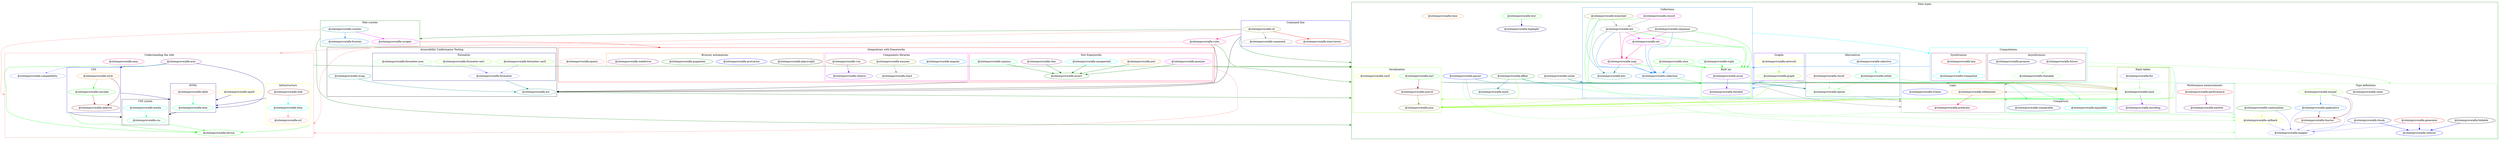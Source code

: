 // generated by package-dependency-graph
digraph {
  graph [compound=true];
  subgraph cluster_Accessibility_Conformance_Testing {
    _siteimprove_alfa_act _siteimprove_alfa_wcag;
    subgraph cluster_Formatter {
      _siteimprove_alfa_formatter _siteimprove_alfa_formatter_earl _siteimprove_alfa_formatter_json _siteimprove_alfa_formatter_sarif;

      label = "Formatter";
      color = "#00007f";
    }
  
    label = "Accessibility Conformance Testing";
    color = "#000000";
  }

  subgraph cluster_Command_line {
    _siteimprove_alfa_cli _siteimprove_alfa_command _siteimprove_alfa_interviewer;

    label = "Command line";
    color = "#0000ff";
  }

  subgraph cluster_Data_types {
    _siteimprove_alfa_affine _siteimprove_alfa_cache _siteimprove_alfa_highlight _siteimprove_alfa_math _siteimprove_alfa_parser _siteimprove_alfa_test _siteimprove_alfa_time;
    subgraph cluster_Alternatives {
      _siteimprove_alfa_either _siteimprove_alfa_option _siteimprove_alfa_result _siteimprove_alfa_selective;

      label = "Alternatives";
      color = "#007f7f";
    }
  
    subgraph cluster_Collections {
      _siteimprove_alfa_bits _siteimprove_alfa_branched _siteimprove_alfa_collection _siteimprove_alfa_list _siteimprove_alfa_map _siteimprove_alfa_record _siteimprove_alfa_sequence _siteimprove_alfa_set _siteimprove_alfa_slice _siteimprove_alfa_tuple;
      subgraph cluster_Built_ins {
        _siteimprove_alfa_array _siteimprove_alfa_iterable;

        label = "Built ins";
        color = "#00ff00";
      }
    
      label = "Collections";
      color = "#007fff";
    }
  
    subgraph cluster_Comparison {
      _siteimprove_alfa_comparable _siteimprove_alfa_equatable;

      label = "Comparison";
      color = "#00ff7f";
    }
  
    subgraph cluster_Computations {
      
      subgraph cluster_Asynchronous {
        _siteimprove_alfa_future _siteimprove_alfa_promise _siteimprove_alfa_thenable;

        label = "Asynchronous";
        color = "#7f0000";
      }
    
      subgraph cluster_Synchronous {
        _siteimprove_alfa_lazy _siteimprove_alfa_trampoline;

        label = "Synchronous";
        color = "#7f007f";
      }
    
      label = "Computations";
      color = "#00ffff";
    }
  
    subgraph cluster_Graphs {
      _siteimprove_alfa_graph _siteimprove_alfa_network;

      label = "Graphs";
      color = "#7f00ff";
    }
  
    subgraph cluster_Hash_tables {
      _siteimprove_alfa_encoding _siteimprove_alfa_fnv _siteimprove_alfa_hash;

      label = "Hash tables";
      color = "#7f7f00";
    }
  
    subgraph cluster_Logic {
      _siteimprove_alfa_predicate _siteimprove_alfa_refinement _siteimprove_alfa_trilean;

      label = "Logic";
      color = "#7f7f7f";
    }
  
    subgraph cluster_Performance_measurements {
      _siteimprove_alfa_emitter _siteimprove_alfa_performance;

      label = "Performance measurements";
      color = "#7f7fff";
    }
  
    subgraph cluster_Serialization {
      _siteimprove_alfa_earl _siteimprove_alfa_json _siteimprove_alfa_json_ld _siteimprove_alfa_sarif;

      label = "Serialization";
      color = "#7fff00";
    }
  
    subgraph cluster_Type_definitions {
      _siteimprove_alfa_applicative _siteimprove_alfa_callback _siteimprove_alfa_clone _siteimprove_alfa_continuation _siteimprove_alfa_foldable _siteimprove_alfa_functor _siteimprove_alfa_generator _siteimprove_alfa_mapper _siteimprove_alfa_monad _siteimprove_alfa_reducer _siteimprove_alfa_thunk;

      label = "Type definitions";
      color = "#7fff7f";
    }
  
    label = "Data types";
    color = "#007f00";
  }

  subgraph cluster_Integrations_with_frameworks {
    _siteimprove_alfa_jquery;
    subgraph cluster_Test_frameworks {
      _siteimprove_alfa_assert _siteimprove_alfa_chai _siteimprove_alfa_cypress _siteimprove_alfa_jasmine _siteimprove_alfa_jest _siteimprove_alfa_unexpected;

      label = "Test frameworks";
      color = "#ff007f";
    }
  
    subgraph cluster_Components_libraries {
      _siteimprove_alfa_angular _siteimprove_alfa_cheerio _siteimprove_alfa_enzyme _siteimprove_alfa_react _siteimprove_alfa_vue;

      label = "Components libraries";
      color = "#ff00ff";
    }
  
    subgraph cluster_Browser_automations {
      _siteimprove_alfa_playwright _siteimprove_alfa_protractor _siteimprove_alfa_puppeteer _siteimprove_alfa_webdriver;

      label = "Browser automations";
      color = "#ff7f00";
    }
  
    label = "Integrations with frameworks";
    color = "#ff0000";
  }

  subgraph cluster_Understanding_the_web {
    _siteimprove_alfa_aria _siteimprove_alfa_compatibility _siteimprove_alfa_device _siteimprove_alfa_iana _siteimprove_alfa_xpath;
    subgraph cluster_Infrastructure {
      _siteimprove_alfa_http _siteimprove_alfa_url _siteimprove_alfa_web;

      label = "Infrastructure";
      color = "#ffff00";
    }
  
    subgraph cluster_CSS_syntax {
      _siteimprove_alfa_css _siteimprove_alfa_media;

      label = "CSS syntax";
      color = "#000000";
    }
  
    subgraph cluster_HTML {
      _siteimprove_alfa_dom _siteimprove_alfa_table;

      label = "HTML";
      color = "#00007f";
    }
  
    subgraph cluster_CSS {
      _siteimprove_alfa_cascade _siteimprove_alfa_selector _siteimprove_alfa_style;

      label = "CSS";
      color = "#0000ff";
    }
  
    label = "Understanding the web";
    color = "#ff7f7f";
  }

  subgraph cluster_Web_crawler {
    _siteimprove_alfa_crawler _siteimprove_alfa_frontier _siteimprove_alfa_scraper;

    label = "Web crawler";
    color = "#007f00";
  }

  _siteimprove_alfa_act -> _siteimprove_alfa_applicative[color = "#007f00" ltail=cluster_Accessibility_Conformance_Testing lhead=cluster_Data_types]
  _siteimprove_alfa_affine -> _siteimprove_alfa_equatable[color = "#00ff7f" lhead=cluster_Comparison]
  _siteimprove_alfa_affine -> _siteimprove_alfa_json[color = "#7fff00" lhead=cluster_Serialization]
  _siteimprove_alfa_affine -> _siteimprove_alfa_math[color = "#007f7f"]
  _siteimprove_alfa_affine -> _siteimprove_alfa_option[color = "#007f7f" lhead=cluster_Alternatives]
  _siteimprove_alfa_angular -> _siteimprove_alfa_device[color = "#ff7f7f" ltail=cluster_Integrations_with_frameworks lhead=cluster_Understanding_the_web]
  _siteimprove_alfa_angular -> _siteimprove_alfa_option[color = "#007f00" ltail=cluster_Integrations_with_frameworks lhead=cluster_Data_types]
  _siteimprove_alfa_applicative -> _siteimprove_alfa_functor[color = "#7f0000"]
  _siteimprove_alfa_applicative -> _siteimprove_alfa_mapper[color = "#7f7fff"]
  _siteimprove_alfa_aria -> _siteimprove_alfa_array[color = "#007f00" ltail=cluster_Understanding_the_web lhead=cluster_Data_types]
  _siteimprove_alfa_aria -> _siteimprove_alfa_compatibility[color = "#7f7fff"]
  _siteimprove_alfa_aria -> _siteimprove_alfa_device[color = "#00ff00"]
  _siteimprove_alfa_aria -> _siteimprove_alfa_dom[color = "#00007f" lhead=cluster_HTML]
  _siteimprove_alfa_aria -> _siteimprove_alfa_style[color = "#0000ff" lhead=cluster_CSS]
  _siteimprove_alfa_array -> _siteimprove_alfa_callback[color = "#7fff7f" ltail=cluster_Collections lhead=cluster_Type_definitions]
  _siteimprove_alfa_array -> _siteimprove_alfa_comparable[color = "#00ff7f" ltail=cluster_Collections lhead=cluster_Comparison]
  _siteimprove_alfa_array -> _siteimprove_alfa_hash[color = "#7f7f00" ltail=cluster_Collections lhead=cluster_Hash_tables]
  _siteimprove_alfa_array -> _siteimprove_alfa_iterable[color = "#7f00ff"]
  _siteimprove_alfa_array -> _siteimprove_alfa_json[color = "#7fff00" ltail=cluster_Collections lhead=cluster_Serialization]
  _siteimprove_alfa_array -> _siteimprove_alfa_option[color = "#007f7f" ltail=cluster_Collections lhead=cluster_Alternatives]
  _siteimprove_alfa_array -> _siteimprove_alfa_predicate[color = "#7f7f7f" ltail=cluster_Collections lhead=cluster_Logic]
  _siteimprove_alfa_assert -> _siteimprove_alfa_act[color = "#000000" ltail=cluster_Integrations_with_frameworks lhead=cluster_Accessibility_Conformance_Testing]
  _siteimprove_alfa_branched -> _siteimprove_alfa_collection[color = "#007fff"]
  _siteimprove_alfa_branched -> _siteimprove_alfa_iterable[color = "#00ff00" lhead=cluster_Built_ins]
  _siteimprove_alfa_branched -> _siteimprove_alfa_list[color = "#7f7f7f"]
  _siteimprove_alfa_cache -> _siteimprove_alfa_iterable[color = "#007fff" lhead=cluster_Collections]
  _siteimprove_alfa_cache -> _siteimprove_alfa_mapper[color = "#7fff7f" lhead=cluster_Type_definitions]
  _siteimprove_alfa_cache -> _siteimprove_alfa_option[color = "#007f7f" lhead=cluster_Alternatives]
  _siteimprove_alfa_callback -> _siteimprove_alfa_mapper[color = "#7f7fff"]
  _siteimprove_alfa_cascade -> _siteimprove_alfa_css[color = "#000000" ltail=cluster_CSS lhead=cluster_CSS_syntax]
  _siteimprove_alfa_cascade -> _siteimprove_alfa_device[color = "#00ff00" ltail=cluster_CSS]
  _siteimprove_alfa_cascade -> _siteimprove_alfa_dom[color = "#00007f" ltail=cluster_CSS lhead=cluster_HTML]
  _siteimprove_alfa_cascade -> _siteimprove_alfa_selector[color = "#7f0000"]
  _siteimprove_alfa_chai -> _siteimprove_alfa_assert[color = "#007f00"]
  _siteimprove_alfa_cli -> _siteimprove_alfa_act[color = "#000000" ltail=cluster_Command_line lhead=cluster_Accessibility_Conformance_Testing]
  _siteimprove_alfa_cli -> _siteimprove_alfa_cache[color = "#007f00" ltail=cluster_Command_line lhead=cluster_Data_types]
  _siteimprove_alfa_cli -> _siteimprove_alfa_command[color = "#7f7f7f"]
  _siteimprove_alfa_cli -> _siteimprove_alfa_device[color = "#ff7f7f" ltail=cluster_Command_line lhead=cluster_Understanding_the_web]
  _siteimprove_alfa_cli -> _siteimprove_alfa_interviewer[color = "#ff0000"]
  _siteimprove_alfa_cli -> _siteimprove_alfa_rules[color = "#ff007f" ltail=cluster_Command_line]
  _siteimprove_alfa_cli -> _siteimprove_alfa_scraper[color = "#007f00" ltail=cluster_Command_line lhead=cluster_Web_crawler]
  _siteimprove_alfa_collection -> _siteimprove_alfa_iterable[color = "#00ff00" lhead=cluster_Built_ins]
  _siteimprove_alfa_comparable -> _siteimprove_alfa_refinement[color = "#7f7f7f" ltail=cluster_Comparison lhead=cluster_Logic]
  _siteimprove_alfa_continuation -> _siteimprove_alfa_callback[color = "#ffff00"]
  _siteimprove_alfa_continuation -> _siteimprove_alfa_mapper[color = "#7f7fff"]
  _siteimprove_alfa_crawler -> _siteimprove_alfa_dom[color = "#ff7f7f" ltail=cluster_Web_crawler lhead=cluster_Understanding_the_web]
  _siteimprove_alfa_crawler -> _siteimprove_alfa_frontier[color = "#007fff"]
  _siteimprove_alfa_crawler -> _siteimprove_alfa_mapper[color = "#007f00" ltail=cluster_Web_crawler lhead=cluster_Data_types]
  _siteimprove_alfa_crawler -> _siteimprove_alfa_scraper[color = "#ff00ff"]
  _siteimprove_alfa_css -> _siteimprove_alfa_device[color = "#00ff00" ltail=cluster_CSS_syntax]
  _siteimprove_alfa_cypress -> _siteimprove_alfa_assert[color = "#007f00"]
  _siteimprove_alfa_dom -> _siteimprove_alfa_css[color = "#000000" ltail=cluster_HTML lhead=cluster_CSS_syntax]
  _siteimprove_alfa_earl -> _siteimprove_alfa_json_ld[color = "#7f0000"]
  _siteimprove_alfa_earl -> _siteimprove_alfa_option[color = "#007f7f" ltail=cluster_Serialization lhead=cluster_Alternatives]
  _siteimprove_alfa_earl -> _siteimprove_alfa_refinement[color = "#7f7f7f" ltail=cluster_Serialization lhead=cluster_Logic]
  _siteimprove_alfa_either -> _siteimprove_alfa_applicative[color = "#7fff7f" ltail=cluster_Alternatives lhead=cluster_Type_definitions]
  _siteimprove_alfa_either -> _siteimprove_alfa_equatable[color = "#00ff7f" ltail=cluster_Alternatives lhead=cluster_Comparison]
  _siteimprove_alfa_either -> _siteimprove_alfa_hash[color = "#7f7f00" ltail=cluster_Alternatives lhead=cluster_Hash_tables]
  _siteimprove_alfa_either -> _siteimprove_alfa_json[color = "#7fff00" ltail=cluster_Alternatives lhead=cluster_Serialization]
  _siteimprove_alfa_either -> _siteimprove_alfa_option[color = "#7fff7f"]
  _siteimprove_alfa_emitter -> _siteimprove_alfa_callback[color = "#7fff7f" ltail=cluster_Performance_measurements lhead=cluster_Type_definitions]
  _siteimprove_alfa_enzyme -> _siteimprove_alfa_react[color = "#7f7f7f"]
  _siteimprove_alfa_fnv -> _siteimprove_alfa_hash[color = "#7fff7f"]
  _siteimprove_alfa_foldable -> _siteimprove_alfa_reducer[color = "#0000ff"]
  _siteimprove_alfa_formatter -> _siteimprove_alfa_act[color = "#007f7f" ltail=cluster_Formatter]
  _siteimprove_alfa_formatter_earl -> _siteimprove_alfa_formatter[color = "#7f7fff"]
  _siteimprove_alfa_formatter_json -> _siteimprove_alfa_formatter[color = "#7f7fff"]
  _siteimprove_alfa_formatter_sarif -> _siteimprove_alfa_formatter[color = "#7f7fff"]
  _siteimprove_alfa_functor -> _siteimprove_alfa_mapper[color = "#7f7fff"]
  _siteimprove_alfa_future -> _siteimprove_alfa_applicative[color = "#7fff7f" ltail=cluster_Computations lhead=cluster_Type_definitions]
  _siteimprove_alfa_future -> _siteimprove_alfa_array[color = "#007fff" ltail=cluster_Computations lhead=cluster_Collections]
  _siteimprove_alfa_future -> _siteimprove_alfa_thenable[color = "#7fff7f"]
  _siteimprove_alfa_generator -> _siteimprove_alfa_mapper[color = "#7f7fff"]
  _siteimprove_alfa_generator -> _siteimprove_alfa_reducer[color = "#0000ff"]
  _siteimprove_alfa_graph -> _siteimprove_alfa_equatable[color = "#00ff7f" ltail=cluster_Graphs lhead=cluster_Comparison]
  _siteimprove_alfa_graph -> _siteimprove_alfa_hash[color = "#7f7f00" ltail=cluster_Graphs lhead=cluster_Hash_tables]
  _siteimprove_alfa_graph -> _siteimprove_alfa_iterable[color = "#007fff" ltail=cluster_Graphs lhead=cluster_Collections]
  _siteimprove_alfa_graph -> _siteimprove_alfa_json[color = "#7fff00" ltail=cluster_Graphs lhead=cluster_Serialization]
  _siteimprove_alfa_hash -> _siteimprove_alfa_encoding[color = "#7f00ff"]
  _siteimprove_alfa_hash -> _siteimprove_alfa_equatable[color = "#00ff7f" ltail=cluster_Hash_tables lhead=cluster_Comparison]
  _siteimprove_alfa_hash -> _siteimprove_alfa_json[color = "#7fff00" ltail=cluster_Hash_tables lhead=cluster_Serialization]
  _siteimprove_alfa_hash -> _siteimprove_alfa_refinement[color = "#7f7f7f" ltail=cluster_Hash_tables lhead=cluster_Logic]
  _siteimprove_alfa_http -> _siteimprove_alfa_url[color = "#ff7f7f"]
  _siteimprove_alfa_jasmine -> _siteimprove_alfa_assert[color = "#007f00"]
  _siteimprove_alfa_jest -> _siteimprove_alfa_assert[color = "#007f00"]
  _siteimprove_alfa_json_ld -> _siteimprove_alfa_json[color = "#7f7f00"]
  _siteimprove_alfa_lazy -> _siteimprove_alfa_equatable[color = "#00ff7f" ltail=cluster_Computations lhead=cluster_Comparison]
  _siteimprove_alfa_lazy -> _siteimprove_alfa_json[color = "#7fff00" ltail=cluster_Computations lhead=cluster_Serialization]
  _siteimprove_alfa_lazy -> _siteimprove_alfa_trampoline[color = "#00ffff"]
  _siteimprove_alfa_list -> _siteimprove_alfa_array[color = "#00ff00" lhead=cluster_Built_ins]
  _siteimprove_alfa_list -> _siteimprove_alfa_bits[color = "#007f7f"]
  _siteimprove_alfa_list -> _siteimprove_alfa_collection[color = "#007fff"]
  _siteimprove_alfa_list -> _siteimprove_alfa_map[color = "#ff007f"]
  _siteimprove_alfa_list -> _siteimprove_alfa_set[color = "#ff00ff"]
  _siteimprove_alfa_map -> _siteimprove_alfa_array[color = "#00ff00" lhead=cluster_Built_ins]
  _siteimprove_alfa_map -> _siteimprove_alfa_bits[color = "#007f7f"]
  _siteimprove_alfa_map -> _siteimprove_alfa_collection[color = "#007fff"]
  _siteimprove_alfa_media -> _siteimprove_alfa_css[color = "#00ff7f"]
  _siteimprove_alfa_monad -> _siteimprove_alfa_applicative[color = "#007fff"]
  _siteimprove_alfa_monad -> _siteimprove_alfa_functor[color = "#7f0000"]
  _siteimprove_alfa_monad -> _siteimprove_alfa_mapper[color = "#7f7fff"]
  _siteimprove_alfa_network -> _siteimprove_alfa_graph[color = "#7fff00"]
  _siteimprove_alfa_option -> _siteimprove_alfa_predicate[color = "#7f7f7f" ltail=cluster_Alternatives lhead=cluster_Logic]
  _siteimprove_alfa_parser -> _siteimprove_alfa_callback[color = "#7fff7f" lhead=cluster_Type_definitions]
  _siteimprove_alfa_parser -> _siteimprove_alfa_option[color = "#007f7f" lhead=cluster_Alternatives]
  _siteimprove_alfa_parser -> _siteimprove_alfa_predicate[color = "#7f7f7f" lhead=cluster_Logic]
  _siteimprove_alfa_performance -> _siteimprove_alfa_emitter[color = "#7f007f"]
  _siteimprove_alfa_performance -> _siteimprove_alfa_json[color = "#7fff00" ltail=cluster_Performance_measurements lhead=cluster_Serialization]
  _siteimprove_alfa_predicate -> _siteimprove_alfa_callback[color = "#7fff7f" ltail=cluster_Logic lhead=cluster_Type_definitions]
  _siteimprove_alfa_predicate -> _siteimprove_alfa_equatable[color = "#00ff7f" ltail=cluster_Logic lhead=cluster_Comparison]
  _siteimprove_alfa_record -> _siteimprove_alfa_iterable[color = "#00ff00" lhead=cluster_Built_ins]
  _siteimprove_alfa_record -> _siteimprove_alfa_list[color = "#7f7f7f"]
  _siteimprove_alfa_refinement -> _siteimprove_alfa_predicate[color = "#ff007f"]
  _siteimprove_alfa_result -> _siteimprove_alfa_option[color = "#7fff7f"]
  _siteimprove_alfa_rules -> _siteimprove_alfa_act[color = "#000000" lhead=cluster_Accessibility_Conformance_Testing]
  _siteimprove_alfa_rules -> _siteimprove_alfa_affine[color = "#007f00" lhead=cluster_Data_types]
  _siteimprove_alfa_rules -> _siteimprove_alfa_aria[color = "#ff7f7f" lhead=cluster_Understanding_the_web]
  _siteimprove_alfa_scraper -> _siteimprove_alfa_puppeteer[color = "#ff0000" ltail=cluster_Web_crawler lhead=cluster_Integrations_with_frameworks]
  _siteimprove_alfa_selective -> _siteimprove_alfa_either[color = "#00ff7f"]
  _siteimprove_alfa_sequence -> _siteimprove_alfa_array[color = "#00ff00" lhead=cluster_Built_ins]
  _siteimprove_alfa_sequence -> _siteimprove_alfa_collection[color = "#007fff"]
  _siteimprove_alfa_sequence -> _siteimprove_alfa_lazy[color = "#00ffff" ltail=cluster_Collections lhead=cluster_Computations]
  _siteimprove_alfa_sequence -> _siteimprove_alfa_map[color = "#ff007f"]
  _siteimprove_alfa_sequence -> _siteimprove_alfa_set[color = "#ff00ff"]
  _siteimprove_alfa_set -> _siteimprove_alfa_array[color = "#00ff00" lhead=cluster_Built_ins]
  _siteimprove_alfa_set -> _siteimprove_alfa_collection[color = "#007fff"]
  _siteimprove_alfa_set -> _siteimprove_alfa_map[color = "#ff007f"]
  _siteimprove_alfa_slice -> _siteimprove_alfa_array[color = "#00ff00" lhead=cluster_Built_ins]
  _siteimprove_alfa_slice -> _siteimprove_alfa_collection[color = "#007fff"]
  _siteimprove_alfa_style -> _siteimprove_alfa_cascade[color = "#00ff00"]
  _siteimprove_alfa_style -> _siteimprove_alfa_selector[color = "#7f0000"]
  _siteimprove_alfa_table -> _siteimprove_alfa_dom[color = "#00ff7f"]
  _siteimprove_alfa_test -> _siteimprove_alfa_highlight[color = "#00007f"]
  _siteimprove_alfa_thenable -> _siteimprove_alfa_refinement[color = "#7f7f7f" ltail=cluster_Computations lhead=cluster_Logic]
  _siteimprove_alfa_thunk -> _siteimprove_alfa_mapper[color = "#7f7fff"]
  _siteimprove_alfa_thunk -> _siteimprove_alfa_reducer[color = "#0000ff"]
  _siteimprove_alfa_trilean -> _siteimprove_alfa_iterable[color = "#007fff" ltail=cluster_Logic lhead=cluster_Collections]
  _siteimprove_alfa_tuple -> _siteimprove_alfa_array[color = "#00ff00" lhead=cluster_Built_ins]
  _siteimprove_alfa_unexpected -> _siteimprove_alfa_assert[color = "#007f00"]
  _siteimprove_alfa_vue -> _siteimprove_alfa_cheerio[color = "#7f00ff"]
  _siteimprove_alfa_wcag -> _siteimprove_alfa_act[color = "#007f7f"]
  _siteimprove_alfa_web -> _siteimprove_alfa_device[color = "#00ff00" ltail=cluster_Infrastructure]
  _siteimprove_alfa_web -> _siteimprove_alfa_dom[color = "#00007f" ltail=cluster_Infrastructure lhead=cluster_HTML]
  _siteimprove_alfa_web -> _siteimprove_alfa_http[color = "#00ffff"]
  _siteimprove_alfa_xpath -> _siteimprove_alfa_dom[color = "#00007f" lhead=cluster_HTML]

  _siteimprove_alfa_act[label = "@siteimprove/alfa-act", color = "#007f7f"]
  _siteimprove_alfa_applicative[label = "@siteimprove/alfa-applicative", color = "#007fff"]
  _siteimprove_alfa_earl[label = "@siteimprove/alfa-earl", color = "#00ff00"]
  _siteimprove_alfa_either[label = "@siteimprove/alfa-either", color = "#00ff7f"]
  _siteimprove_alfa_equatable[label = "@siteimprove/alfa-equatable", color = "#00ffff"]
  _siteimprove_alfa_functor[label = "@siteimprove/alfa-functor", color = "#7f0000"]
  _siteimprove_alfa_future[label = "@siteimprove/alfa-future", color = "#7f007f"]
  _siteimprove_alfa_iterable[label = "@siteimprove/alfa-iterable", color = "#7f00ff"]
  _siteimprove_alfa_json[label = "@siteimprove/alfa-json", color = "#7f7f00"]
  _siteimprove_alfa_list[label = "@siteimprove/alfa-list", color = "#7f7f7f"]
  _siteimprove_alfa_mapper[label = "@siteimprove/alfa-mapper", color = "#7f7fff"]
  _siteimprove_alfa_monad[label = "@siteimprove/alfa-monad", color = "#7fff00"]
  _siteimprove_alfa_option[label = "@siteimprove/alfa-option", color = "#7fff7f"]
  _siteimprove_alfa_performance[label = "@siteimprove/alfa-performance", color = "#ff0000"]
  _siteimprove_alfa_predicate[label = "@siteimprove/alfa-predicate", color = "#ff007f"]
  _siteimprove_alfa_record[label = "@siteimprove/alfa-record", color = "#ff00ff"]
  _siteimprove_alfa_refinement[label = "@siteimprove/alfa-refinement", color = "#ff7f00"]
  _siteimprove_alfa_result[label = "@siteimprove/alfa-result", color = "#ff7f7f"]
  _siteimprove_alfa_sarif[label = "@siteimprove/alfa-sarif", color = "#ffff00"]
  _siteimprove_alfa_sequence[label = "@siteimprove/alfa-sequence", color = "#000000"]
  _siteimprove_alfa_thunk[label = "@siteimprove/alfa-thunk", color = "#00007f"]
  _siteimprove_alfa_trilean[label = "@siteimprove/alfa-trilean", color = "#0000ff"]
  _siteimprove_alfa_affine[label = "@siteimprove/alfa-affine", color = "#007f00"]
  _siteimprove_alfa_math[label = "@siteimprove/alfa-math", color = "#007f7f"]
  _siteimprove_alfa_angular[label = "@siteimprove/alfa-angular", color = "#007fff"]
  _siteimprove_alfa_device[label = "@siteimprove/alfa-device", color = "#00ff00"]
  _siteimprove_alfa_dom[label = "@siteimprove/alfa-dom", color = "#00ff7f"]
  _siteimprove_alfa_http[label = "@siteimprove/alfa-http", color = "#00ffff"]
  _siteimprove_alfa_web[label = "@siteimprove/alfa-web", color = "#7f0000"]
  _siteimprove_alfa_aria[label = "@siteimprove/alfa-aria", color = "#7f007f"]
  _siteimprove_alfa_array[label = "@siteimprove/alfa-array", color = "#7f00ff"]
  _siteimprove_alfa_branched[label = "@siteimprove/alfa-branched", color = "#7f7f00"]
  _siteimprove_alfa_cache[label = "@siteimprove/alfa-cache", color = "#7f7f7f"]
  _siteimprove_alfa_compatibility[label = "@siteimprove/alfa-compatibility", color = "#7f7fff"]
  _siteimprove_alfa_graph[label = "@siteimprove/alfa-graph", color = "#7fff00"]
  _siteimprove_alfa_hash[label = "@siteimprove/alfa-hash", color = "#7fff7f"]
  _siteimprove_alfa_lazy[label = "@siteimprove/alfa-lazy", color = "#ff0000"]
  _siteimprove_alfa_map[label = "@siteimprove/alfa-map", color = "#ff007f"]
  _siteimprove_alfa_set[label = "@siteimprove/alfa-set", color = "#ff00ff"]
  _siteimprove_alfa_style[label = "@siteimprove/alfa-style", color = "#ff7f00"]
  _siteimprove_alfa_table[label = "@siteimprove/alfa-table", color = "#ff7f7f"]
  _siteimprove_alfa_callback[label = "@siteimprove/alfa-callback", color = "#ffff00"]
  _siteimprove_alfa_clone[label = "@siteimprove/alfa-clone", color = "#000000"]
  _siteimprove_alfa_comparable[label = "@siteimprove/alfa-comparable", color = "#00007f"]
  _siteimprove_alfa_reducer[label = "@siteimprove/alfa-reducer", color = "#0000ff"]
  _siteimprove_alfa_assert[label = "@siteimprove/alfa-assert", color = "#007f00"]
  _siteimprove_alfa_bits[label = "@siteimprove/alfa-bits", color = "#007f7f"]
  _siteimprove_alfa_collection[label = "@siteimprove/alfa-collection", color = "#007fff"]
  _siteimprove_alfa_cascade[label = "@siteimprove/alfa-cascade", color = "#00ff00"]
  _siteimprove_alfa_css[label = "@siteimprove/alfa-css", color = "#00ff7f"]
  _siteimprove_alfa_media[label = "@siteimprove/alfa-media", color = "#00ffff"]
  _siteimprove_alfa_selector[label = "@siteimprove/alfa-selector", color = "#7f0000"]
  _siteimprove_alfa_chai[label = "@siteimprove/alfa-chai", color = "#7f007f"]
  _siteimprove_alfa_cheerio[label = "@siteimprove/alfa-cheerio", color = "#7f00ff"]
  _siteimprove_alfa_cli[label = "@siteimprove/alfa-cli", color = "#7f7f00"]
  _siteimprove_alfa_command[label = "@siteimprove/alfa-command", color = "#7f7f7f"]
  _siteimprove_alfa_formatter[label = "@siteimprove/alfa-formatter", color = "#7f7fff"]
  _siteimprove_alfa_formatter_earl[label = "@siteimprove/alfa-formatter-earl", color = "#7fff00"]
  _siteimprove_alfa_formatter_json[label = "@siteimprove/alfa-formatter-json", color = "#7fff7f"]
  _siteimprove_alfa_interviewer[label = "@siteimprove/alfa-interviewer", color = "#ff0000"]
  _siteimprove_alfa_rules[label = "@siteimprove/alfa-rules", color = "#ff007f"]
  _siteimprove_alfa_scraper[label = "@siteimprove/alfa-scraper", color = "#ff00ff"]
  _siteimprove_alfa_time[label = "@siteimprove/alfa-time", color = "#ff7f00"]
  _siteimprove_alfa_url[label = "@siteimprove/alfa-url", color = "#ff7f7f"]
  _siteimprove_alfa_xpath[label = "@siteimprove/alfa-xpath", color = "#ffff00"]
  _siteimprove_alfa_foldable[label = "@siteimprove/alfa-foldable", color = "#000000"]
  _siteimprove_alfa_highlight[label = "@siteimprove/alfa-highlight", color = "#00007f"]
  _siteimprove_alfa_parser[label = "@siteimprove/alfa-parser", color = "#0000ff"]
  _siteimprove_alfa_continuation[label = "@siteimprove/alfa-continuation", color = "#007f00"]
  _siteimprove_alfa_crawler[label = "@siteimprove/alfa-crawler", color = "#007f7f"]
  _siteimprove_alfa_frontier[label = "@siteimprove/alfa-frontier", color = "#007fff"]
  _siteimprove_alfa_slice[label = "@siteimprove/alfa-slice", color = "#00ff00"]
  _siteimprove_alfa_cypress[label = "@siteimprove/alfa-cypress", color = "#00ff7f"]
  _siteimprove_alfa_trampoline[label = "@siteimprove/alfa-trampoline", color = "#00ffff"]
  _siteimprove_alfa_json_ld[label = "@siteimprove/alfa-json-ld", color = "#7f0000"]
  _siteimprove_alfa_emitter[label = "@siteimprove/alfa-emitter", color = "#7f007f"]
  _siteimprove_alfa_encoding[label = "@siteimprove/alfa-encoding", color = "#7f00ff"]
  _siteimprove_alfa_enzyme[label = "@siteimprove/alfa-enzyme", color = "#7f7f00"]
  _siteimprove_alfa_react[label = "@siteimprove/alfa-react", color = "#7f7f7f"]
  _siteimprove_alfa_fnv[label = "@siteimprove/alfa-fnv", color = "#7f7fff"]
  _siteimprove_alfa_formatter_sarif[label = "@siteimprove/alfa-formatter-sarif", color = "#7fff00"]
  _siteimprove_alfa_thenable[label = "@siteimprove/alfa-thenable", color = "#7fff7f"]
  _siteimprove_alfa_generator[label = "@siteimprove/alfa-generator", color = "#ff0000"]
  _siteimprove_alfa_iana[label = "@siteimprove/alfa-iana", color = "#ff007f"]
  _siteimprove_alfa_jasmine[label = "@siteimprove/alfa-jasmine", color = "#ff00ff"]
  _siteimprove_alfa_jest[label = "@siteimprove/alfa-jest", color = "#ff7f00"]
  _siteimprove_alfa_jquery[label = "@siteimprove/alfa-jquery", color = "#ff7f7f"]
  _siteimprove_alfa_network[label = "@siteimprove/alfa-network", color = "#ffff00"]
  _siteimprove_alfa_playwright[label = "@siteimprove/alfa-playwright", color = "#000000"]
  _siteimprove_alfa_promise[label = "@siteimprove/alfa-promise", color = "#00007f"]
  _siteimprove_alfa_protractor[label = "@siteimprove/alfa-protractor", color = "#0000ff"]
  _siteimprove_alfa_puppeteer[label = "@siteimprove/alfa-puppeteer", color = "#007f00"]
  _siteimprove_alfa_wcag[label = "@siteimprove/alfa-wcag", color = "#007f7f"]
  _siteimprove_alfa_selective[label = "@siteimprove/alfa-selective", color = "#007fff"]
  _siteimprove_alfa_test[label = "@siteimprove/alfa-test", color = "#00ff00"]
  _siteimprove_alfa_tuple[label = "@siteimprove/alfa-tuple", color = "#00ff7f"]
  _siteimprove_alfa_unexpected[label = "@siteimprove/alfa-unexpected", color = "#00ffff"]
  _siteimprove_alfa_vue[label = "@siteimprove/alfa-vue", color = "#7f0000"]
  _siteimprove_alfa_webdriver[label = "@siteimprove/alfa-webdriver", color = "#7f007f"]
}